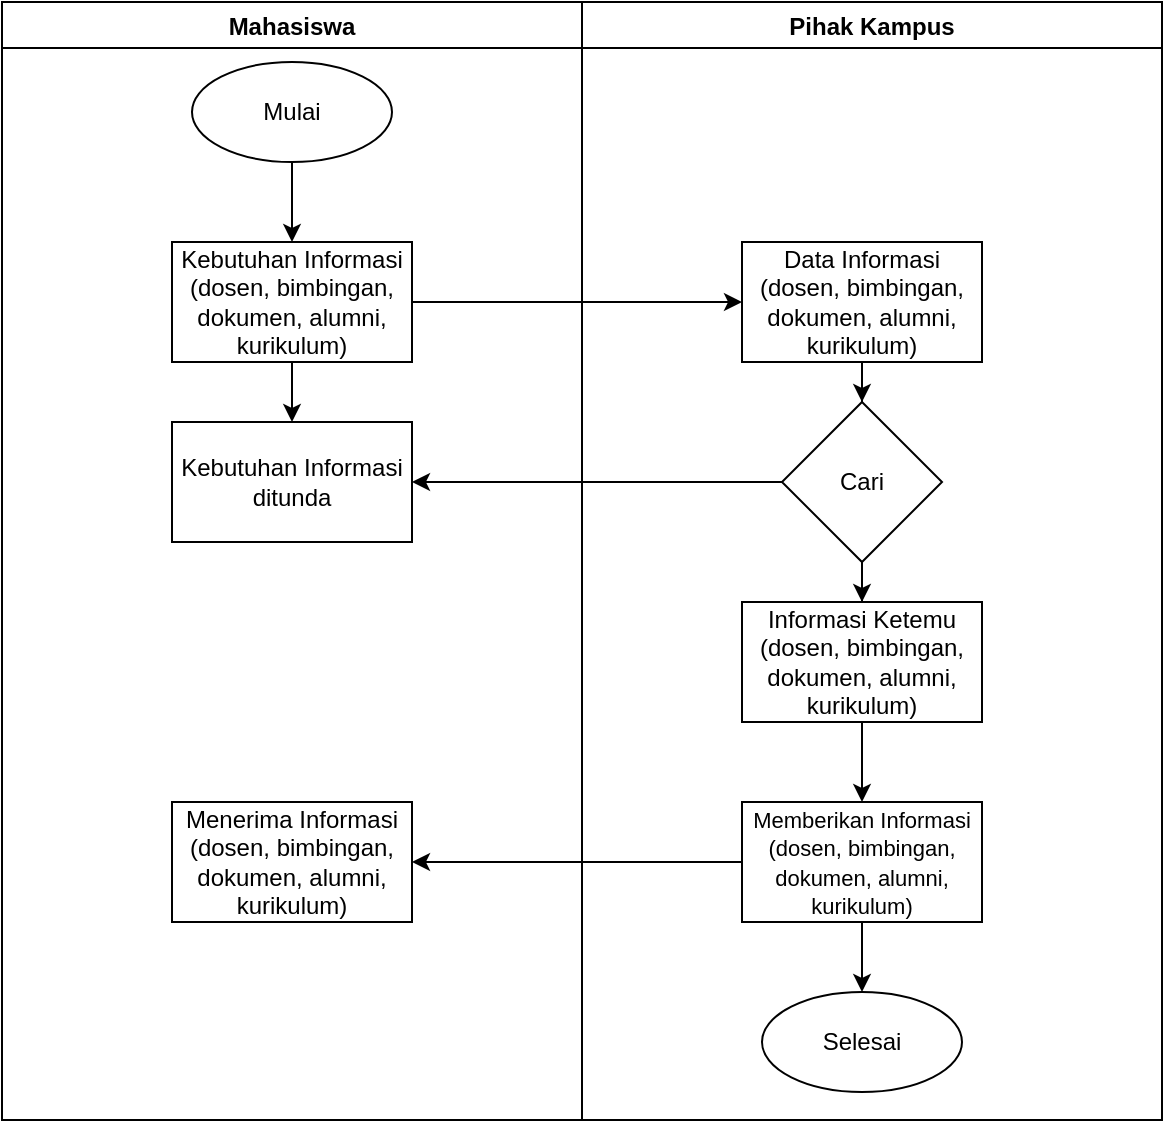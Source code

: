 <mxfile version="17.2.4" type="github">
  <diagram id="WA5rULB8rLlpRRAn-xIC" name="Page-1">
    <mxGraphModel dx="862" dy="450" grid="0" gridSize="10" guides="1" tooltips="1" connect="1" arrows="1" fold="1" page="1" pageScale="1" pageWidth="850" pageHeight="1100" math="0" shadow="0">
      <root>
        <mxCell id="0" />
        <mxCell id="1" parent="0" />
        <mxCell id="PoFwz_niMQ0QpMciBnzu-5" value="Mahasiswa" style="swimlane;" vertex="1" parent="1">
          <mxGeometry x="120" y="30" width="290" height="559" as="geometry" />
        </mxCell>
        <mxCell id="PoFwz_niMQ0QpMciBnzu-23" value="" style="edgeStyle=orthogonalEdgeStyle;rounded=0;orthogonalLoop=1;jettySize=auto;html=1;fontSize=11;" edge="1" parent="PoFwz_niMQ0QpMciBnzu-5" source="PoFwz_niMQ0QpMciBnzu-6" target="PoFwz_niMQ0QpMciBnzu-7">
          <mxGeometry relative="1" as="geometry" />
        </mxCell>
        <mxCell id="PoFwz_niMQ0QpMciBnzu-6" value="Mulai" style="ellipse;whiteSpace=wrap;html=1;" vertex="1" parent="PoFwz_niMQ0QpMciBnzu-5">
          <mxGeometry x="95" y="30" width="100" height="50" as="geometry" />
        </mxCell>
        <mxCell id="PoFwz_niMQ0QpMciBnzu-24" value="" style="edgeStyle=orthogonalEdgeStyle;rounded=0;orthogonalLoop=1;jettySize=auto;html=1;fontSize=11;" edge="1" parent="PoFwz_niMQ0QpMciBnzu-5" source="PoFwz_niMQ0QpMciBnzu-7" target="PoFwz_niMQ0QpMciBnzu-9">
          <mxGeometry relative="1" as="geometry" />
        </mxCell>
        <mxCell id="PoFwz_niMQ0QpMciBnzu-26" value="" style="edgeStyle=orthogonalEdgeStyle;rounded=0;orthogonalLoop=1;jettySize=auto;html=1;fontSize=11;" edge="1" parent="PoFwz_niMQ0QpMciBnzu-5" source="PoFwz_niMQ0QpMciBnzu-7">
          <mxGeometry relative="1" as="geometry">
            <mxPoint x="370" y="150" as="targetPoint" />
          </mxGeometry>
        </mxCell>
        <mxCell id="PoFwz_niMQ0QpMciBnzu-7" value="Kebutuhan Informasi&lt;br&gt;(dosen, bimbingan, dokumen, alumni, kurikulum)" style="rounded=0;whiteSpace=wrap;html=1;" vertex="1" parent="PoFwz_niMQ0QpMciBnzu-5">
          <mxGeometry x="85" y="120" width="120" height="60" as="geometry" />
        </mxCell>
        <mxCell id="PoFwz_niMQ0QpMciBnzu-9" value="Kebutuhan Informasi ditunda" style="rounded=0;whiteSpace=wrap;html=1;" vertex="1" parent="PoFwz_niMQ0QpMciBnzu-5">
          <mxGeometry x="85" y="210" width="120" height="60" as="geometry" />
        </mxCell>
        <mxCell id="PoFwz_niMQ0QpMciBnzu-10" value="Menerima Informasi&lt;br&gt;(dosen, bimbingan, dokumen, alumni, kurikulum)" style="rounded=0;whiteSpace=wrap;html=1;" vertex="1" parent="PoFwz_niMQ0QpMciBnzu-5">
          <mxGeometry x="85" y="400" width="120" height="60" as="geometry" />
        </mxCell>
        <mxCell id="PoFwz_niMQ0QpMciBnzu-27" value="" style="edgeStyle=orthogonalEdgeStyle;rounded=0;orthogonalLoop=1;jettySize=auto;html=1;fontSize=11;" edge="1" parent="1" source="PoFwz_niMQ0QpMciBnzu-8" target="PoFwz_niMQ0QpMciBnzu-11">
          <mxGeometry relative="1" as="geometry" />
        </mxCell>
        <mxCell id="PoFwz_niMQ0QpMciBnzu-8" value="Data Informasi&lt;br&gt;(dosen, bimbingan, dokumen, alumni, kurikulum)" style="rounded=0;whiteSpace=wrap;html=1;" vertex="1" parent="1">
          <mxGeometry x="490" y="150" width="120" height="60" as="geometry" />
        </mxCell>
        <mxCell id="PoFwz_niMQ0QpMciBnzu-28" value="" style="edgeStyle=orthogonalEdgeStyle;rounded=0;orthogonalLoop=1;jettySize=auto;html=1;fontSize=11;" edge="1" parent="1" source="PoFwz_niMQ0QpMciBnzu-11" target="PoFwz_niMQ0QpMciBnzu-12">
          <mxGeometry relative="1" as="geometry" />
        </mxCell>
        <mxCell id="PoFwz_niMQ0QpMciBnzu-30" value="" style="edgeStyle=orthogonalEdgeStyle;rounded=0;orthogonalLoop=1;jettySize=auto;html=1;fontSize=11;entryX=1;entryY=0.5;entryDx=0;entryDy=0;" edge="1" parent="1" source="PoFwz_niMQ0QpMciBnzu-11" target="PoFwz_niMQ0QpMciBnzu-9">
          <mxGeometry relative="1" as="geometry">
            <mxPoint x="430" y="270" as="targetPoint" />
          </mxGeometry>
        </mxCell>
        <mxCell id="PoFwz_niMQ0QpMciBnzu-11" value="Cari" style="rhombus;whiteSpace=wrap;html=1;" vertex="1" parent="1">
          <mxGeometry x="510" y="230" width="80" height="80" as="geometry" />
        </mxCell>
        <mxCell id="PoFwz_niMQ0QpMciBnzu-31" value="" style="edgeStyle=orthogonalEdgeStyle;rounded=0;orthogonalLoop=1;jettySize=auto;html=1;fontSize=11;" edge="1" parent="1" source="PoFwz_niMQ0QpMciBnzu-12" target="PoFwz_niMQ0QpMciBnzu-14">
          <mxGeometry relative="1" as="geometry" />
        </mxCell>
        <mxCell id="PoFwz_niMQ0QpMciBnzu-12" value="Informasi Ketemu&lt;br&gt;(dosen, bimbingan, dokumen, alumni, kurikulum)" style="rounded=0;whiteSpace=wrap;html=1;" vertex="1" parent="1">
          <mxGeometry x="490" y="330" width="120" height="60" as="geometry" />
        </mxCell>
        <mxCell id="PoFwz_niMQ0QpMciBnzu-32" value="" style="edgeStyle=orthogonalEdgeStyle;rounded=0;orthogonalLoop=1;jettySize=auto;html=1;fontSize=11;" edge="1" parent="1" source="PoFwz_niMQ0QpMciBnzu-14" target="PoFwz_niMQ0QpMciBnzu-21">
          <mxGeometry relative="1" as="geometry" />
        </mxCell>
        <mxCell id="PoFwz_niMQ0QpMciBnzu-34" value="" style="edgeStyle=orthogonalEdgeStyle;rounded=0;orthogonalLoop=1;jettySize=auto;html=1;fontSize=11;entryX=1;entryY=0.5;entryDx=0;entryDy=0;" edge="1" parent="1" source="PoFwz_niMQ0QpMciBnzu-14" target="PoFwz_niMQ0QpMciBnzu-10">
          <mxGeometry relative="1" as="geometry">
            <mxPoint x="390" y="460" as="targetPoint" />
          </mxGeometry>
        </mxCell>
        <mxCell id="PoFwz_niMQ0QpMciBnzu-14" value="&lt;font style=&quot;font-size: 11px&quot;&gt;Memberikan Informasi&lt;br&gt;(dosen, bimbingan, dokumen, alumni, kurikulum)&lt;/font&gt;" style="rounded=0;whiteSpace=wrap;html=1;" vertex="1" parent="1">
          <mxGeometry x="490" y="430" width="120" height="60" as="geometry" />
        </mxCell>
        <mxCell id="PoFwz_niMQ0QpMciBnzu-16" value="Pihak Kampus" style="swimlane;" vertex="1" parent="1">
          <mxGeometry x="410" y="30" width="290" height="559" as="geometry" />
        </mxCell>
        <mxCell id="PoFwz_niMQ0QpMciBnzu-21" value="Selesai" style="ellipse;whiteSpace=wrap;html=1;" vertex="1" parent="PoFwz_niMQ0QpMciBnzu-16">
          <mxGeometry x="90" y="495" width="100" height="50" as="geometry" />
        </mxCell>
      </root>
    </mxGraphModel>
  </diagram>
</mxfile>
